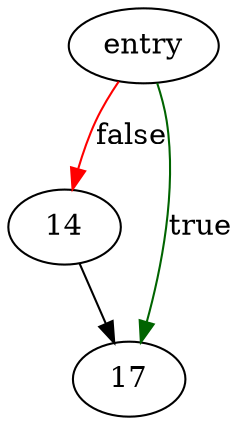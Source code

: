 digraph "sqlite3DbReallocOrFree" {
	// Node definitions.
	3 [label=entry];
	14;
	17;

	// Edge definitions.
	3 -> 14 [
		color=red
		label=false
	];
	3 -> 17 [
		color=darkgreen
		label=true
	];
	14 -> 17;
}